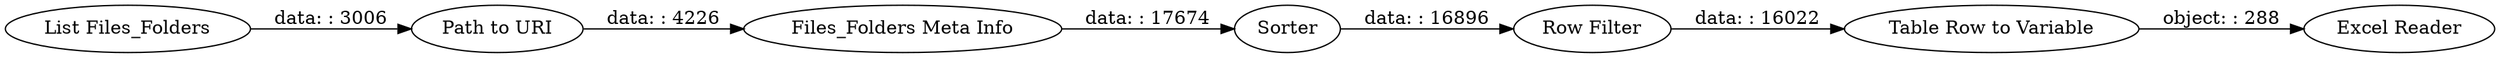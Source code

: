 digraph {
	"7389953679243454432_7" [label="Row Filter"]
	"7389953679243454432_2" [label="Files_Folders Meta Info"]
	"7389953679243454432_5" [label="Excel Reader"]
	"7389953679243454432_3" [label=Sorter]
	"7389953679243454432_8" [label="Path to URI"]
	"7389953679243454432_1" [label="List Files_Folders"]
	"7389953679243454432_4" [label="Table Row to Variable"]
	"7389953679243454432_4" -> "7389953679243454432_5" [label="object: : 288"]
	"7389953679243454432_7" -> "7389953679243454432_4" [label="data: : 16022"]
	"7389953679243454432_8" -> "7389953679243454432_2" [label="data: : 4226"]
	"7389953679243454432_3" -> "7389953679243454432_7" [label="data: : 16896"]
	"7389953679243454432_1" -> "7389953679243454432_8" [label="data: : 3006"]
	"7389953679243454432_2" -> "7389953679243454432_3" [label="data: : 17674"]
	rankdir=LR
}
